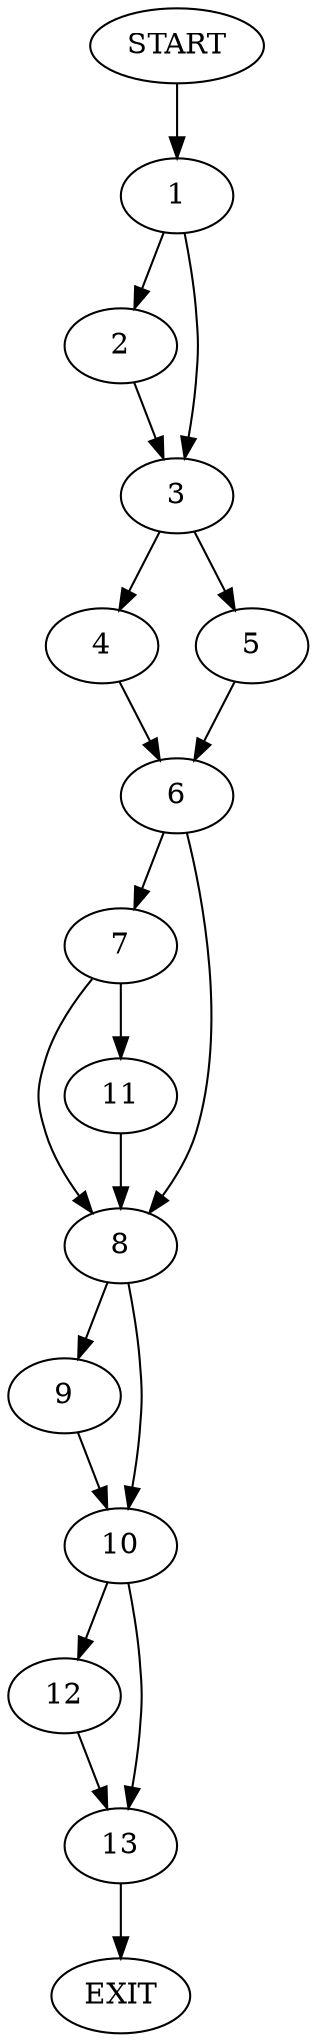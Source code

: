 digraph {
0 [label="START"]
14 [label="EXIT"]
0 -> 1
1 -> 2
1 -> 3
3 -> 4
3 -> 5
2 -> 3
5 -> 6
4 -> 6
6 -> 7
6 -> 8
8 -> 9
8 -> 10
7 -> 11
7 -> 8
11 -> 8
9 -> 10
10 -> 12
10 -> 13
12 -> 13
13 -> 14
}
